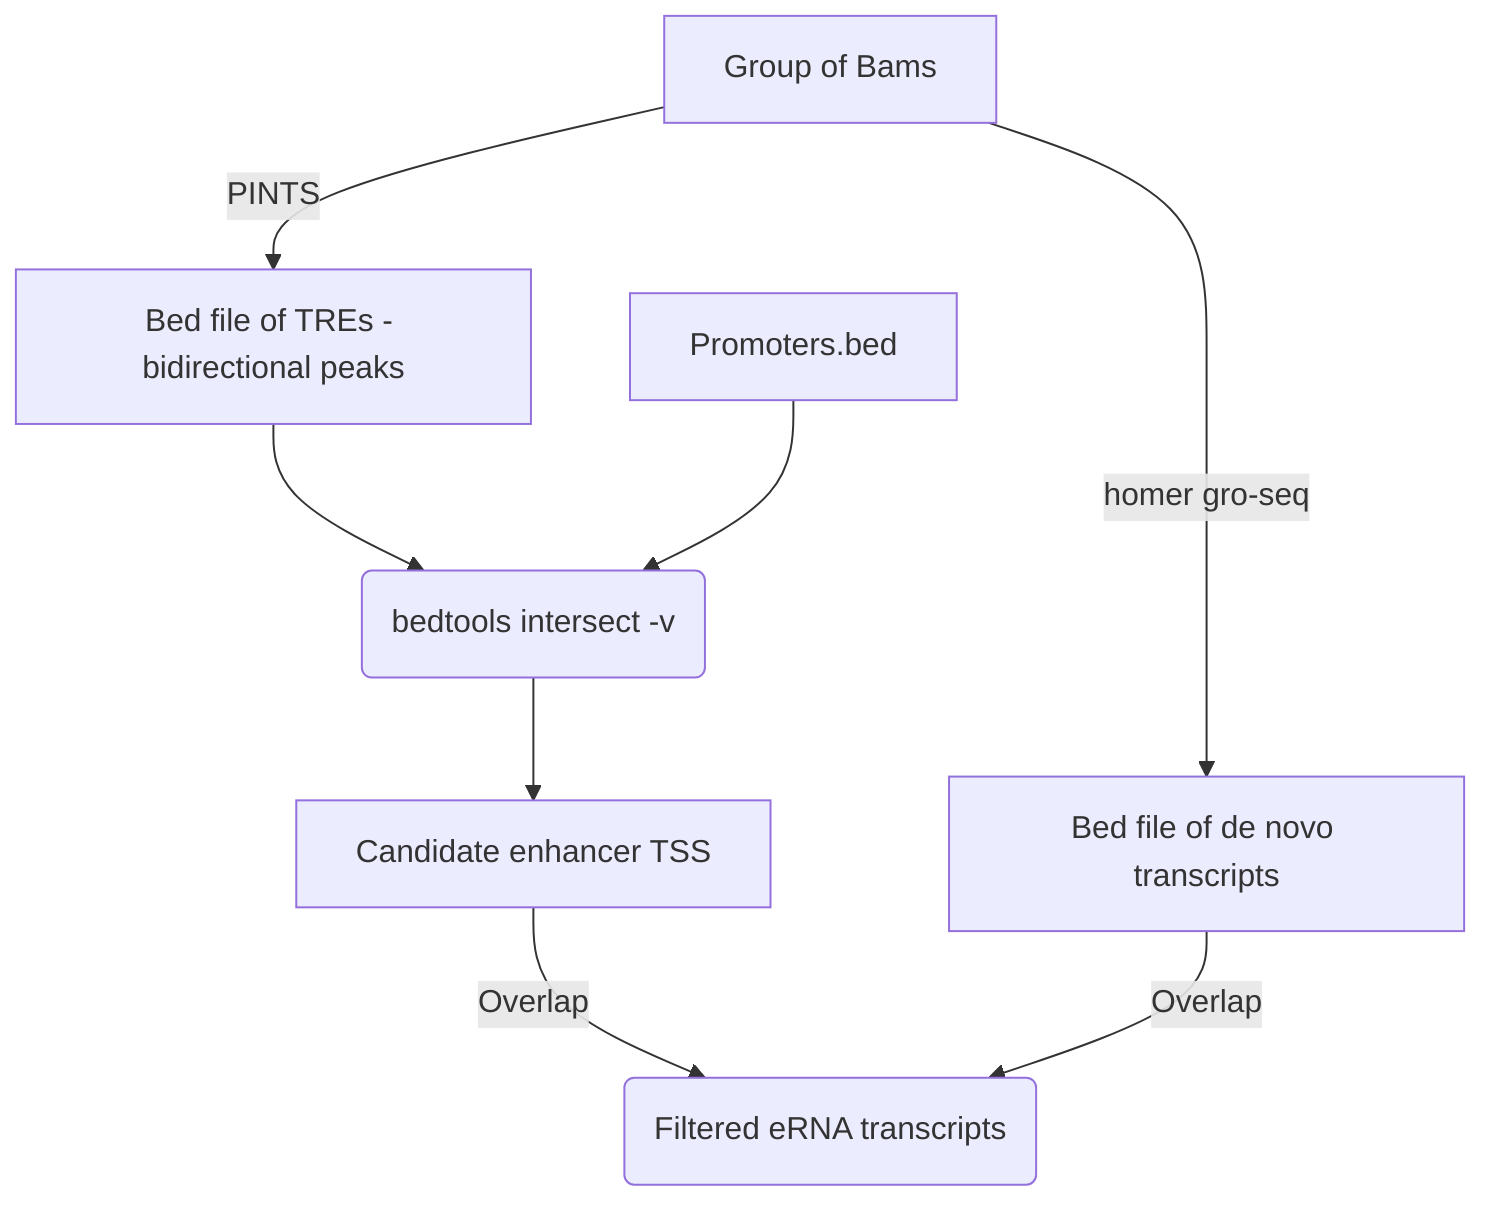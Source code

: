 flowchart TD
    p1[Group of Bams]
    p2[Bed file of de novo transcripts]
    p3[Bed file of TREs - bidirectional peaks]
    p4[Promoters.bed]
    p5[Candidate enhancer TSS]
    p6(bedtools intersect -v)
    p7(Filtered eRNA transcripts)


    p1 -->|homer gro-seq| p2
    p1 -->|PINTS| p3

    p3 --> p6
    p4 --> p6
    p6 --> p5
    p5 -->|Overlap| p7
    p2 -->|Overlap| p7